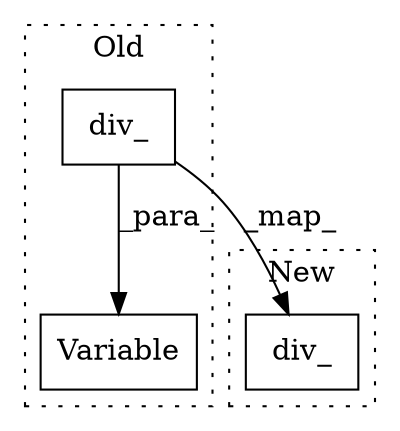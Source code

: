 digraph G {
subgraph cluster0 {
1 [label="div_" a="32" s="20916,20926" l="5,1" shape="box"];
3 [label="Variable" a="32" s="20877,20927" l="9,1" shape="box"];
label = "Old";
style="dotted";
}
subgraph cluster1 {
2 [label="div_" a="32" s="20865,20875" l="5,1" shape="box"];
label = "New";
style="dotted";
}
1 -> 2 [label="_map_"];
1 -> 3 [label="_para_"];
}